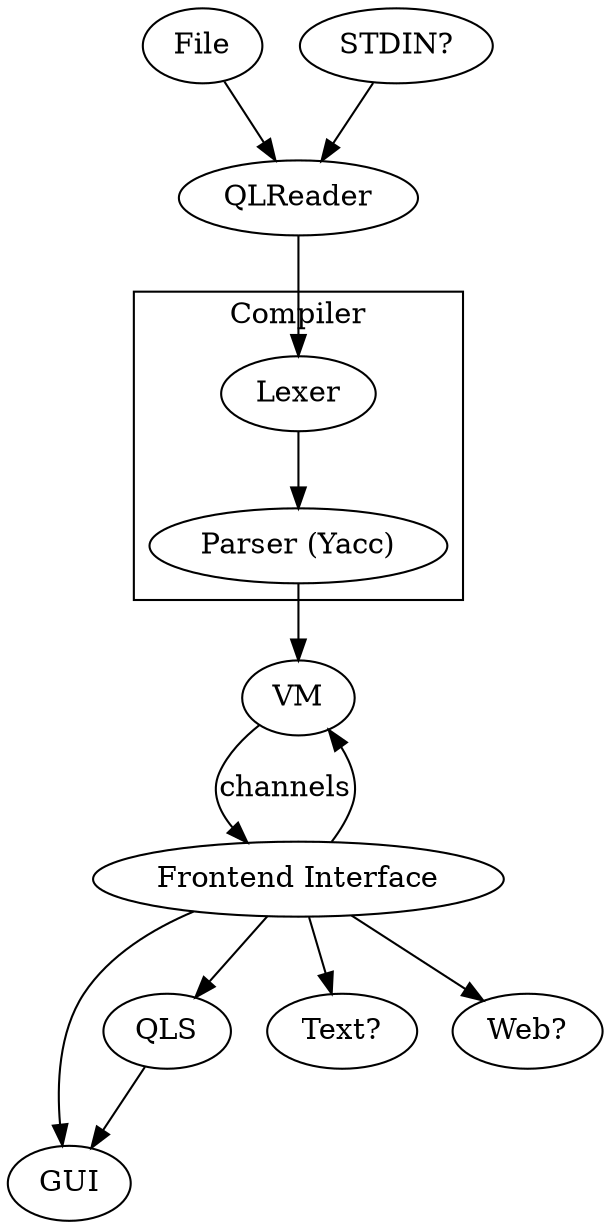 // Architecture - 2015-02-02T1107
// 2015-02-02T2264 - Updating to acknowledge the existence of a lexer and a parser.
digraph g{
	"File" -> "QLReader"
	"STDIN?" -> "QLReader"

	"QLReader" -> "Lexer"
	subgraph clusterCompiler {
		label="Compiler"
		"Lexer" -> "Parser (Yacc)"
	}
	"Parser (Yacc)" -> "VM"

	"VM" -> "Frontend Interface" [label="channels"]
	"Frontend Interface" -> "VM"

	"Frontend Interface" -> "GUI"
	"Frontend Interface" -> "QLS" -> "GUI"
	"Frontend Interface" -> "Text?"
	"Frontend Interface" -> "Web?"
}